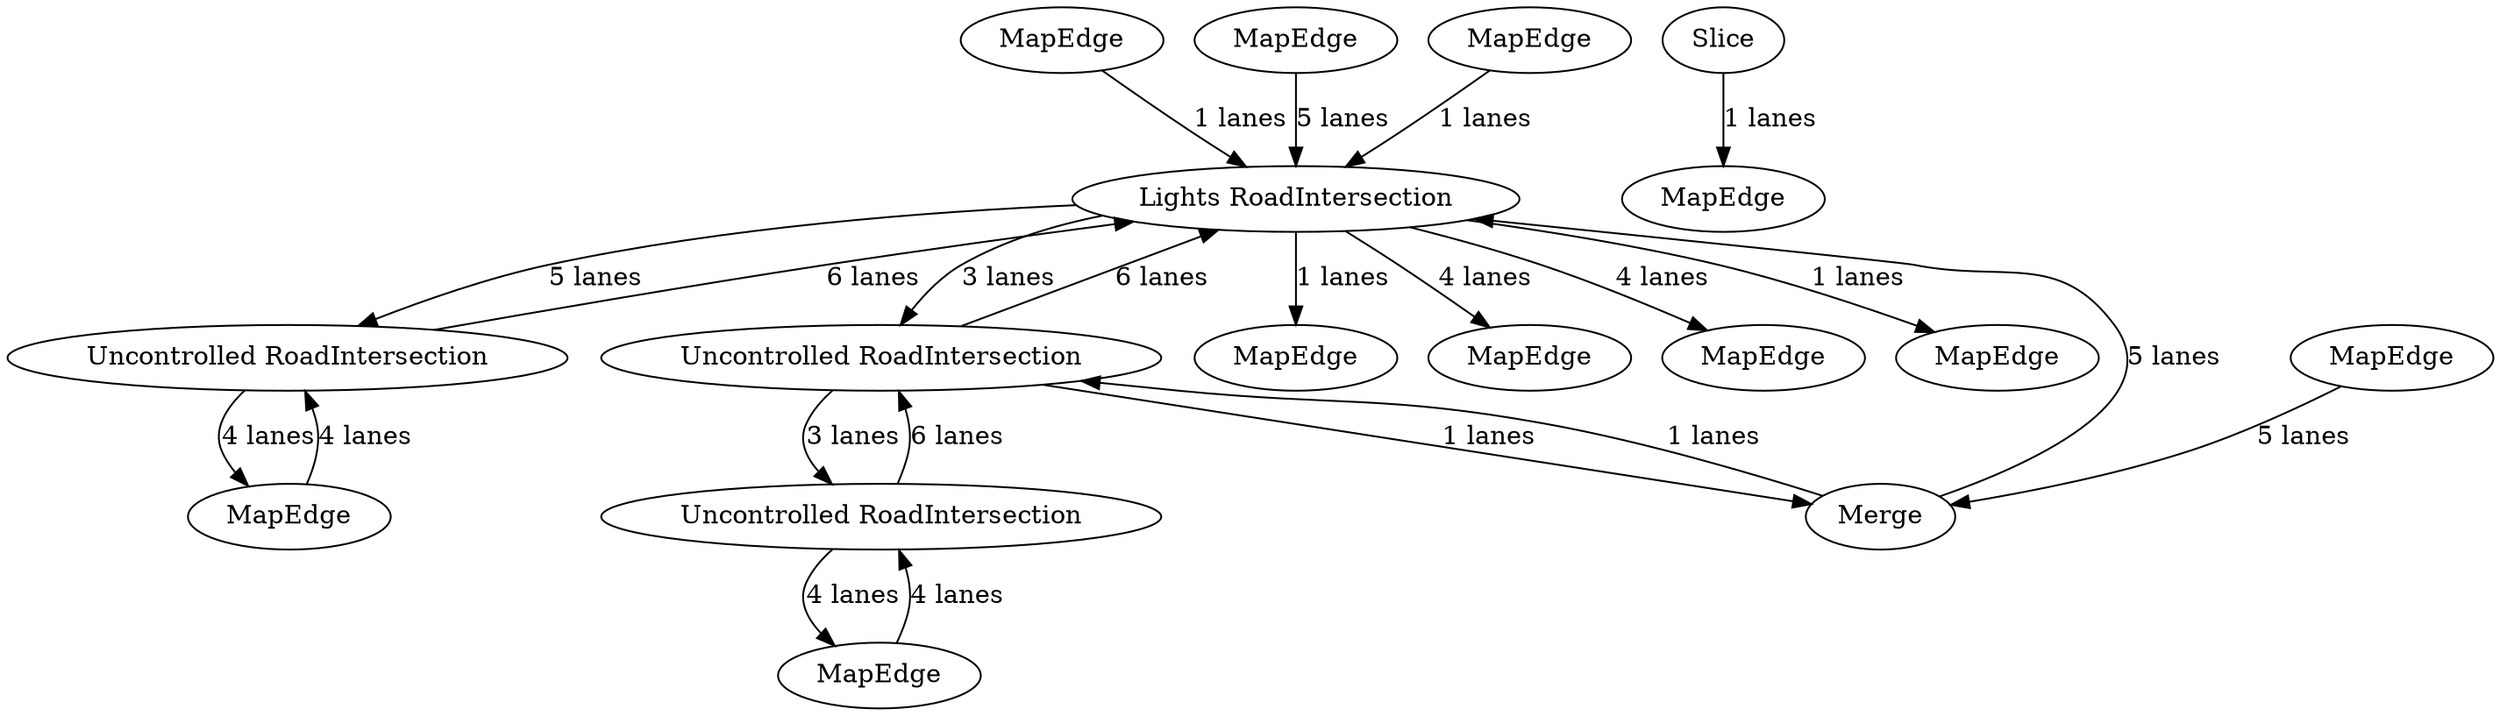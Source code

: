 digraph {
    0 [ label = "MapEdge" ]
    1 [ label = "MapEdge" ]
    2 [ label = "MapEdge" ]
    3 [ label = "MapEdge" ]
    4 [ label = "Uncontrolled RoadIntersection" ]
    5 [ label = "Uncontrolled RoadIntersection" ]
    6 [ label = "Uncontrolled RoadIntersection" ]
    7 [ label = "Lights RoadIntersection" ]
    8 [ label = "MapEdge" ]
    9 [ label = "MapEdge" ]
    10 [ label = "Slice" ]
    11 [ label = "Merge" ]
    12 [ label = "MapEdge" ]
    13 [ label = "MapEdge" ]
    14 [ label = "MapEdge" ]
    15 [ label = "MapEdge" ]
    16 [ label = "MapEdge" ]
    10 -> 13 [ label = "1 lanes" ]
    7 -> 14 [ label = "4 lanes" ]
    12 -> 11 [ label = "5 lanes" ]
    11 -> 7 [ label = "5 lanes" ]
    7 -> 2 [ label = "4 lanes" ]
    3 -> 7 [ label = "5 lanes" ]
    7 -> 4 [ label = "5 lanes" ]
    4 -> 7 [ label = "6 lanes" ]
    8 -> 5 [ label = "4 lanes" ]
    5 -> 8 [ label = "4 lanes" ]
    5 -> 6 [ label = "6 lanes" ]
    6 -> 5 [ label = "3 lanes" ]
    6 -> 7 [ label = "6 lanes" ]
    7 -> 6 [ label = "3 lanes" ]
    6 -> 11 [ label = "1 lanes" ]
    11 -> 6 [ label = "1 lanes" ]
    4 -> 9 [ label = "4 lanes" ]
    9 -> 4 [ label = "4 lanes" ]
    7 -> 15 [ label = "1 lanes" ]
    0 -> 7 [ label = "1 lanes" ]
    7 -> 1 [ label = "1 lanes" ]
    16 -> 7 [ label = "1 lanes" ]
}
